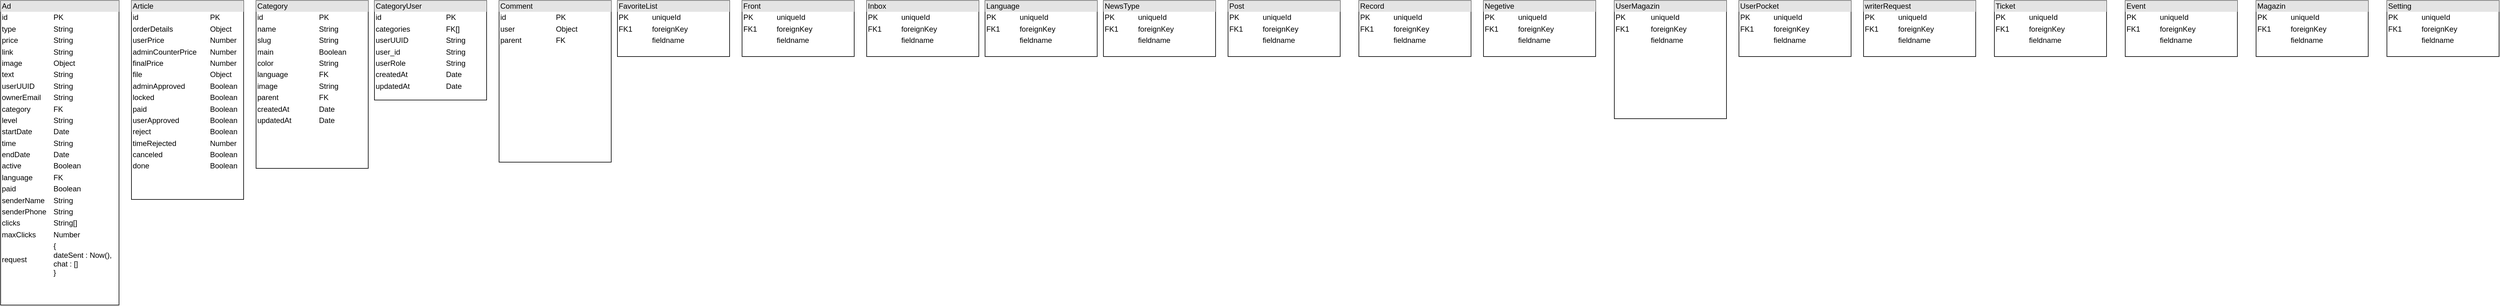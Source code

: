 <mxfile version="20.2.4" type="github">
  <diagram name="Page-1" id="2ca16b54-16f6-2749-3443-fa8db7711227">
    <mxGraphModel dx="512" dy="572" grid="1" gridSize="10" guides="1" tooltips="1" connect="1" arrows="1" fold="1" page="1" pageScale="1" pageWidth="1100" pageHeight="850" background="none" math="0" shadow="0">
      <root>
        <mxCell id="0" />
        <mxCell id="1" parent="0" />
        <mxCell id="4CwWQmx-gUoEC6w-X295-22" value="&lt;div style=&quot;box-sizing:border-box;width:100%;background:#e4e4e4;padding:2px;&quot;&gt;Ad&lt;/div&gt;&lt;table style=&quot;width:100%;font-size:1em;&quot; cellpadding=&quot;2&quot; cellspacing=&quot;0&quot;&gt;&lt;tbody&gt;&lt;tr&gt;&lt;td&gt;id&lt;/td&gt;&lt;td&gt;PK&lt;/td&gt;&lt;/tr&gt;&lt;tr&gt;&lt;td&gt;type&lt;br&gt;&lt;/td&gt;&lt;td&gt;String&lt;br&gt;&lt;/td&gt;&lt;/tr&gt;&lt;tr&gt;&lt;td&gt;price&lt;/td&gt;&lt;td&gt;String&lt;/td&gt;&lt;/tr&gt;&lt;tr&gt;&lt;td&gt;link&lt;/td&gt;&lt;td&gt;String&lt;/td&gt;&lt;/tr&gt;&lt;tr&gt;&lt;td&gt;image&lt;/td&gt;&lt;td&gt;Object&lt;/td&gt;&lt;/tr&gt;&lt;tr&gt;&lt;td&gt;text&lt;/td&gt;&lt;td&gt;String&lt;/td&gt;&lt;/tr&gt;&lt;tr&gt;&lt;td&gt;userUUID&lt;/td&gt;&lt;td&gt;String&lt;/td&gt;&lt;/tr&gt;&lt;tr&gt;&lt;td&gt;ownerEmail&lt;/td&gt;&lt;td&gt;String&lt;/td&gt;&lt;/tr&gt;&lt;tr&gt;&lt;td&gt;category&lt;/td&gt;&lt;td&gt;FK&lt;/td&gt;&lt;/tr&gt;&lt;tr&gt;&lt;td&gt;level&lt;/td&gt;&lt;td&gt;String&lt;/td&gt;&lt;/tr&gt;&lt;tr&gt;&lt;td&gt;startDate&lt;/td&gt;&lt;td&gt;Date&lt;/td&gt;&lt;/tr&gt;&lt;tr&gt;&lt;td&gt;time&lt;/td&gt;&lt;td&gt;String&lt;/td&gt;&lt;/tr&gt;&lt;tr&gt;&lt;td&gt;endDate&lt;/td&gt;&lt;td&gt;Date&lt;/td&gt;&lt;/tr&gt;&lt;tr&gt;&lt;td&gt;active&lt;/td&gt;&lt;td&gt;Boolean&lt;/td&gt;&lt;/tr&gt;&lt;tr&gt;&lt;td&gt;language&lt;/td&gt;&lt;td&gt;FK&lt;/td&gt;&lt;/tr&gt;&lt;tr&gt;&lt;td&gt;paid&lt;/td&gt;&lt;td&gt;Boolean&lt;/td&gt;&lt;/tr&gt;&lt;tr&gt;&lt;td&gt;senderName&lt;/td&gt;&lt;td&gt;String&lt;/td&gt;&lt;/tr&gt;&lt;tr&gt;&lt;td&gt;senderPhone&lt;/td&gt;&lt;td&gt;String&lt;/td&gt;&lt;/tr&gt;&lt;tr&gt;&lt;td&gt;clicks&lt;/td&gt;&lt;td&gt;String[]&lt;/td&gt;&lt;/tr&gt;&lt;tr&gt;&lt;td&gt;maxClicks&lt;/td&gt;&lt;td&gt;Number&lt;/td&gt;&lt;/tr&gt;&lt;tr&gt;&lt;td&gt;request&lt;/td&gt;&lt;td&gt;{&lt;br&gt;dateSent : Now(),&lt;br&gt;chat : []&lt;br&gt;}&lt;/td&gt;&lt;/tr&gt;&lt;tr&gt;&lt;td&gt;&lt;br&gt;&lt;/td&gt;&lt;td&gt;&lt;br&gt;&lt;/td&gt;&lt;/tr&gt;&lt;/tbody&gt;&lt;/table&gt;" style="verticalAlign=top;align=left;overflow=fill;html=1;strokeWidth=1;" parent="1" vertex="1">
          <mxGeometry x="10" y="110" width="190" height="490" as="geometry" />
        </mxCell>
        <mxCell id="4CwWQmx-gUoEC6w-X295-3" value="&lt;div style=&quot;box-sizing:border-box;width:100%;background:#e4e4e4;padding:2px;&quot;&gt;Article&lt;/div&gt;&lt;table style=&quot;width:100%;font-size:1em;&quot; cellpadding=&quot;2&quot; cellspacing=&quot;0&quot;&gt;&lt;tbody&gt;&lt;tr&gt;&lt;td&gt;id&lt;/td&gt;&lt;td&gt;PK&lt;/td&gt;&lt;/tr&gt;&lt;tr&gt;&lt;td&gt;orderDetails&lt;/td&gt;&lt;td&gt;Object&lt;/td&gt;&lt;/tr&gt;&lt;tr&gt;&lt;td&gt;userPrice&lt;/td&gt;&lt;td&gt;Number&lt;/td&gt;&lt;/tr&gt;&lt;tr&gt;&lt;td&gt;adminCounterPrice&lt;/td&gt;&lt;td&gt;Number&lt;/td&gt;&lt;/tr&gt;&lt;tr&gt;&lt;td&gt;finalPrice&lt;/td&gt;&lt;td&gt;Number&lt;/td&gt;&lt;/tr&gt;&lt;tr&gt;&lt;td&gt;file&lt;/td&gt;&lt;td&gt;Object&lt;/td&gt;&lt;/tr&gt;&lt;tr&gt;&lt;td&gt;adminApproved&lt;/td&gt;&lt;td&gt;Boolean&lt;/td&gt;&lt;/tr&gt;&lt;tr&gt;&lt;td&gt;locked&lt;/td&gt;&lt;td&gt;Boolean&lt;/td&gt;&lt;/tr&gt;&lt;tr&gt;&lt;td&gt;paid&lt;/td&gt;&lt;td&gt;Boolean&lt;/td&gt;&lt;/tr&gt;&lt;tr&gt;&lt;td&gt;userApproved&lt;/td&gt;&lt;td&gt;Boolean&lt;/td&gt;&lt;/tr&gt;&lt;tr&gt;&lt;td&gt;reject&lt;/td&gt;&lt;td&gt;Boolean&lt;/td&gt;&lt;/tr&gt;&lt;tr&gt;&lt;td&gt;timeRejected&lt;/td&gt;&lt;td&gt;Number&lt;/td&gt;&lt;/tr&gt;&lt;tr&gt;&lt;td&gt;canceled&lt;/td&gt;&lt;td&gt;Boolean&lt;/td&gt;&lt;/tr&gt;&lt;tr&gt;&lt;td&gt;done&lt;/td&gt;&lt;td&gt;Boolean&lt;/td&gt;&lt;/tr&gt;&lt;/tbody&gt;&lt;/table&gt;" style="verticalAlign=top;align=left;overflow=fill;html=1;" parent="1" vertex="1">
          <mxGeometry x="220" y="110" width="180" height="320" as="geometry" />
        </mxCell>
        <mxCell id="4CwWQmx-gUoEC6w-X295-4" value="&lt;div style=&quot;box-sizing:border-box;width:100%;background:#e4e4e4;padding:2px;&quot;&gt;Category&lt;/div&gt;&lt;table style=&quot;width:100%;font-size:1em;&quot; cellpadding=&quot;2&quot; cellspacing=&quot;0&quot;&gt;&lt;tbody&gt;&lt;tr&gt;&lt;td&gt;id&lt;/td&gt;&lt;td&gt;PK&lt;/td&gt;&lt;/tr&gt;&lt;tr&gt;&lt;td&gt;name&lt;/td&gt;&lt;td&gt;String&lt;/td&gt;&lt;/tr&gt;&lt;tr&gt;&lt;td&gt;slug&lt;/td&gt;&lt;td&gt;String&lt;/td&gt;&lt;/tr&gt;&lt;tr&gt;&lt;td&gt;main&lt;/td&gt;&lt;td&gt;Boolean&lt;/td&gt;&lt;/tr&gt;&lt;tr&gt;&lt;td&gt;color&lt;/td&gt;&lt;td&gt;String&lt;/td&gt;&lt;/tr&gt;&lt;tr&gt;&lt;td&gt;language&lt;/td&gt;&lt;td&gt;FK&lt;/td&gt;&lt;/tr&gt;&lt;tr&gt;&lt;td&gt;image&lt;/td&gt;&lt;td&gt;String&lt;/td&gt;&lt;/tr&gt;&lt;tr&gt;&lt;td&gt;parent&lt;/td&gt;&lt;td&gt;FK&lt;/td&gt;&lt;/tr&gt;&lt;tr&gt;&lt;td&gt;createdAt&lt;/td&gt;&lt;td&gt;Date&lt;/td&gt;&lt;/tr&gt;&lt;tr&gt;&lt;td&gt;updatedAt&lt;/td&gt;&lt;td&gt;Date&lt;/td&gt;&lt;/tr&gt;&lt;/tbody&gt;&lt;/table&gt;" style="verticalAlign=top;align=left;overflow=fill;html=1;" parent="1" vertex="1">
          <mxGeometry x="420" y="110" width="180" height="270" as="geometry" />
        </mxCell>
        <mxCell id="4CwWQmx-gUoEC6w-X295-7" value="&lt;div style=&quot;box-sizing:border-box;width:100%;background:#e4e4e4;padding:2px;&quot;&gt;Event&lt;/div&gt;&lt;table style=&quot;width:100%;font-size:1em;&quot; cellpadding=&quot;2&quot; cellspacing=&quot;0&quot;&gt;&lt;tbody&gt;&lt;tr&gt;&lt;td&gt;PK&lt;/td&gt;&lt;td&gt;uniqueId&lt;/td&gt;&lt;/tr&gt;&lt;tr&gt;&lt;td&gt;FK1&lt;/td&gt;&lt;td&gt;foreignKey&lt;/td&gt;&lt;/tr&gt;&lt;tr&gt;&lt;td&gt;&lt;/td&gt;&lt;td&gt;fieldname&lt;/td&gt;&lt;/tr&gt;&lt;/tbody&gt;&lt;/table&gt;" style="verticalAlign=top;align=left;overflow=fill;html=1;" parent="1" vertex="1">
          <mxGeometry x="3420" y="110" width="180" height="90" as="geometry" />
        </mxCell>
        <mxCell id="4CwWQmx-gUoEC6w-X295-10" value="&lt;div style=&quot;box-sizing:border-box;width:100%;background:#e4e4e4;padding:2px;&quot;&gt;Inbox&lt;/div&gt;&lt;table style=&quot;width:100%;font-size:1em;&quot; cellpadding=&quot;2&quot; cellspacing=&quot;0&quot;&gt;&lt;tbody&gt;&lt;tr&gt;&lt;td&gt;PK&lt;/td&gt;&lt;td&gt;uniqueId&lt;/td&gt;&lt;/tr&gt;&lt;tr&gt;&lt;td&gt;FK1&lt;/td&gt;&lt;td&gt;foreignKey&lt;/td&gt;&lt;/tr&gt;&lt;tr&gt;&lt;td&gt;&lt;/td&gt;&lt;td&gt;fieldname&lt;/td&gt;&lt;/tr&gt;&lt;/tbody&gt;&lt;/table&gt;" style="verticalAlign=top;align=left;overflow=fill;html=1;" parent="1" vertex="1">
          <mxGeometry x="1400" y="110" width="180" height="90" as="geometry" />
        </mxCell>
        <mxCell id="4CwWQmx-gUoEC6w-X295-11" value="&lt;div style=&quot;box-sizing:border-box;width:100%;background:#e4e4e4;padding:2px;&quot;&gt;Magazin&lt;/div&gt;&lt;table style=&quot;width:100%;font-size:1em;&quot; cellpadding=&quot;2&quot; cellspacing=&quot;0&quot;&gt;&lt;tbody&gt;&lt;tr&gt;&lt;td&gt;PK&lt;/td&gt;&lt;td&gt;uniqueId&lt;/td&gt;&lt;/tr&gt;&lt;tr&gt;&lt;td&gt;FK1&lt;/td&gt;&lt;td&gt;foreignKey&lt;/td&gt;&lt;/tr&gt;&lt;tr&gt;&lt;td&gt;&lt;/td&gt;&lt;td&gt;fieldname&lt;/td&gt;&lt;/tr&gt;&lt;/tbody&gt;&lt;/table&gt;" style="verticalAlign=top;align=left;overflow=fill;html=1;" parent="1" vertex="1">
          <mxGeometry x="3630" y="110" width="180" height="90" as="geometry" />
        </mxCell>
        <mxCell id="4CwWQmx-gUoEC6w-X295-12" value="&lt;div style=&quot;box-sizing:border-box;width:100%;background:#e4e4e4;padding:2px;&quot;&gt;Language&lt;/div&gt;&lt;table style=&quot;width:100%;font-size:1em;&quot; cellpadding=&quot;2&quot; cellspacing=&quot;0&quot;&gt;&lt;tbody&gt;&lt;tr&gt;&lt;td&gt;PK&lt;/td&gt;&lt;td&gt;uniqueId&lt;/td&gt;&lt;/tr&gt;&lt;tr&gt;&lt;td&gt;FK1&lt;/td&gt;&lt;td&gt;foreignKey&lt;/td&gt;&lt;/tr&gt;&lt;tr&gt;&lt;td&gt;&lt;/td&gt;&lt;td&gt;fieldname&lt;/td&gt;&lt;/tr&gt;&lt;/tbody&gt;&lt;/table&gt;" style="verticalAlign=top;align=left;overflow=fill;html=1;" parent="1" vertex="1">
          <mxGeometry x="1590" y="110" width="180" height="90" as="geometry" />
        </mxCell>
        <mxCell id="4CwWQmx-gUoEC6w-X295-13" value="&lt;div style=&quot;box-sizing:border-box;width:100%;background:#e4e4e4;padding:2px;&quot;&gt;Record&lt;/div&gt;&lt;table style=&quot;width:100%;font-size:1em;&quot; cellpadding=&quot;2&quot; cellspacing=&quot;0&quot;&gt;&lt;tbody&gt;&lt;tr&gt;&lt;td&gt;PK&lt;/td&gt;&lt;td&gt;uniqueId&lt;/td&gt;&lt;/tr&gt;&lt;tr&gt;&lt;td&gt;FK1&lt;/td&gt;&lt;td&gt;foreignKey&lt;/td&gt;&lt;/tr&gt;&lt;tr&gt;&lt;td&gt;&lt;/td&gt;&lt;td&gt;fieldname&lt;/td&gt;&lt;/tr&gt;&lt;/tbody&gt;&lt;/table&gt;" style="verticalAlign=top;align=left;overflow=fill;html=1;" parent="1" vertex="1">
          <mxGeometry x="2190" y="110" width="180" height="90" as="geometry" />
        </mxCell>
        <mxCell id="4CwWQmx-gUoEC6w-X295-14" value="&lt;div style=&quot;box-sizing:border-box;width:100%;background:#e4e4e4;padding:2px;&quot;&gt;NewsType&lt;/div&gt;&lt;table style=&quot;width:100%;font-size:1em;&quot; cellpadding=&quot;2&quot; cellspacing=&quot;0&quot;&gt;&lt;tbody&gt;&lt;tr&gt;&lt;td&gt;PK&lt;/td&gt;&lt;td&gt;uniqueId&lt;/td&gt;&lt;/tr&gt;&lt;tr&gt;&lt;td&gt;FK1&lt;/td&gt;&lt;td&gt;foreignKey&lt;/td&gt;&lt;/tr&gt;&lt;tr&gt;&lt;td&gt;&lt;/td&gt;&lt;td&gt;fieldname&lt;br&gt;&lt;/td&gt;&lt;/tr&gt;&lt;/tbody&gt;&lt;/table&gt;" style="verticalAlign=top;align=left;overflow=fill;html=1;" parent="1" vertex="1">
          <mxGeometry x="1780" y="110" width="180" height="90" as="geometry" />
        </mxCell>
        <mxCell id="4CwWQmx-gUoEC6w-X295-15" value="&lt;div style=&quot;box-sizing:border-box;width:100%;background:#e4e4e4;padding:2px;&quot;&gt;Negetive&lt;/div&gt;&lt;table style=&quot;width:100%;font-size:1em;&quot; cellpadding=&quot;2&quot; cellspacing=&quot;0&quot;&gt;&lt;tbody&gt;&lt;tr&gt;&lt;td&gt;PK&lt;/td&gt;&lt;td&gt;uniqueId&lt;/td&gt;&lt;/tr&gt;&lt;tr&gt;&lt;td&gt;FK1&lt;/td&gt;&lt;td&gt;foreignKey&lt;/td&gt;&lt;/tr&gt;&lt;tr&gt;&lt;td&gt;&lt;/td&gt;&lt;td&gt;fieldname&lt;/td&gt;&lt;/tr&gt;&lt;/tbody&gt;&lt;/table&gt;" style="verticalAlign=top;align=left;overflow=fill;html=1;" parent="1" vertex="1">
          <mxGeometry x="2390" y="110" width="180" height="90" as="geometry" />
        </mxCell>
        <mxCell id="4CwWQmx-gUoEC6w-X295-16" value="&lt;div style=&quot;box-sizing:border-box;width:100%;background:#e4e4e4;padding:2px;&quot;&gt;writerRequest&lt;/div&gt;&lt;table style=&quot;width:100%;font-size:1em;&quot; cellpadding=&quot;2&quot; cellspacing=&quot;0&quot;&gt;&lt;tbody&gt;&lt;tr&gt;&lt;td&gt;PK&lt;/td&gt;&lt;td&gt;uniqueId&lt;/td&gt;&lt;/tr&gt;&lt;tr&gt;&lt;td&gt;FK1&lt;/td&gt;&lt;td&gt;foreignKey&lt;/td&gt;&lt;/tr&gt;&lt;tr&gt;&lt;td&gt;&lt;/td&gt;&lt;td&gt;fieldname&lt;/td&gt;&lt;/tr&gt;&lt;/tbody&gt;&lt;/table&gt;" style="verticalAlign=top;align=left;overflow=fill;html=1;" parent="1" vertex="1">
          <mxGeometry x="3000" y="110" width="180" height="90" as="geometry" />
        </mxCell>
        <mxCell id="4CwWQmx-gUoEC6w-X295-17" value="&lt;div style=&quot;box-sizing:border-box;width:100%;background:#e4e4e4;padding:2px;&quot;&gt;UserPocket&lt;/div&gt;&lt;table style=&quot;width:100%;font-size:1em;&quot; cellpadding=&quot;2&quot; cellspacing=&quot;0&quot;&gt;&lt;tbody&gt;&lt;tr&gt;&lt;td&gt;PK&lt;/td&gt;&lt;td&gt;uniqueId&lt;/td&gt;&lt;/tr&gt;&lt;tr&gt;&lt;td&gt;FK1&lt;/td&gt;&lt;td&gt;foreignKey&lt;/td&gt;&lt;/tr&gt;&lt;tr&gt;&lt;td&gt;&lt;/td&gt;&lt;td&gt;fieldname&lt;/td&gt;&lt;/tr&gt;&lt;/tbody&gt;&lt;/table&gt;" style="verticalAlign=top;align=left;overflow=fill;html=1;" parent="1" vertex="1">
          <mxGeometry x="2800" y="110" width="180" height="90" as="geometry" />
        </mxCell>
        <mxCell id="4CwWQmx-gUoEC6w-X295-18" value="&lt;div style=&quot;box-sizing:border-box;width:100%;background:#e4e4e4;padding:2px;&quot;&gt;Post&lt;/div&gt;&lt;table style=&quot;width:100%;font-size:1em;&quot; cellpadding=&quot;2&quot; cellspacing=&quot;0&quot;&gt;&lt;tbody&gt;&lt;tr&gt;&lt;td&gt;PK&lt;/td&gt;&lt;td&gt;uniqueId&lt;/td&gt;&lt;/tr&gt;&lt;tr&gt;&lt;td&gt;FK1&lt;/td&gt;&lt;td&gt;foreignKey&lt;/td&gt;&lt;/tr&gt;&lt;tr&gt;&lt;td&gt;&lt;/td&gt;&lt;td&gt;fieldname&lt;/td&gt;&lt;/tr&gt;&lt;/tbody&gt;&lt;/table&gt;" style="verticalAlign=top;align=left;overflow=fill;html=1;" parent="1" vertex="1">
          <mxGeometry x="1980" y="110" width="180" height="90" as="geometry" />
        </mxCell>
        <mxCell id="4CwWQmx-gUoEC6w-X295-19" value="&lt;div style=&quot;box-sizing:border-box;width:100%;background:#e4e4e4;padding:2px;&quot;&gt;UserMagazin&lt;/div&gt;&lt;table style=&quot;width:100%;font-size:1em;&quot; cellpadding=&quot;2&quot; cellspacing=&quot;0&quot;&gt;&lt;tbody&gt;&lt;tr&gt;&lt;td&gt;PK&lt;/td&gt;&lt;td&gt;&lt;br&gt;&lt;/td&gt;&lt;td&gt;uniqueId&lt;/td&gt;&lt;td&gt;&lt;br&gt;&lt;/td&gt;&lt;/tr&gt;&lt;tr&gt;&lt;td&gt;FK1&lt;/td&gt;&lt;td&gt;&lt;br&gt;&lt;/td&gt;&lt;td&gt;foreignKey&lt;/td&gt;&lt;td&gt;&lt;br&gt;&lt;/td&gt;&lt;/tr&gt;&lt;tr&gt;&lt;td&gt;&lt;br&gt;&lt;/td&gt;&lt;td&gt;&lt;br&gt;&lt;/td&gt;&lt;td&gt;fieldname&lt;br&gt;&lt;/td&gt;&lt;td&gt;&lt;br&gt;&lt;/td&gt;&lt;/tr&gt;&lt;tr&gt;&lt;td&gt;&lt;br&gt;&lt;/td&gt;&lt;td&gt;&lt;br&gt;&lt;/td&gt;&lt;td&gt;&lt;br&gt;&lt;/td&gt;&lt;td&gt;&lt;br&gt;&lt;/td&gt;&lt;/tr&gt;&lt;tr&gt;&lt;td&gt;&lt;br&gt;&lt;/td&gt;&lt;td&gt;&lt;br&gt;&lt;/td&gt;&lt;td&gt;&lt;br&gt;&lt;/td&gt;&lt;td&gt;&lt;br&gt;&lt;/td&gt;&lt;/tr&gt;&lt;tr&gt;&lt;td&gt;&lt;br&gt;&lt;/td&gt;&lt;td&gt;&lt;br&gt;&lt;/td&gt;&lt;td&gt;&lt;br&gt;&lt;/td&gt;&lt;td&gt;&lt;br&gt;&lt;/td&gt;&lt;/tr&gt;&lt;tr&gt;&lt;td&gt;&lt;br&gt;&lt;/td&gt;&lt;td&gt;&lt;br&gt;&lt;/td&gt;&lt;td&gt;&lt;br&gt;&lt;/td&gt;&lt;td&gt;&lt;br&gt;&lt;/td&gt;&lt;/tr&gt;&lt;/tbody&gt;&lt;/table&gt;" style="verticalAlign=top;align=left;overflow=fill;html=1;" parent="1" vertex="1">
          <mxGeometry x="2600" y="110" width="180" height="190" as="geometry" />
        </mxCell>
        <mxCell id="4CwWQmx-gUoEC6w-X295-20" value="&lt;div style=&quot;box-sizing:border-box;width:100%;background:#e4e4e4;padding:2px;&quot;&gt;Ticket&lt;/div&gt;&lt;table style=&quot;width:100%;font-size:1em;&quot; cellpadding=&quot;2&quot; cellspacing=&quot;0&quot;&gt;&lt;tbody&gt;&lt;tr&gt;&lt;td&gt;PK&lt;/td&gt;&lt;td&gt;uniqueId&lt;/td&gt;&lt;/tr&gt;&lt;tr&gt;&lt;td&gt;FK1&lt;/td&gt;&lt;td&gt;foreignKey&lt;/td&gt;&lt;/tr&gt;&lt;tr&gt;&lt;td&gt;&lt;/td&gt;&lt;td&gt;fieldname&lt;/td&gt;&lt;/tr&gt;&lt;/tbody&gt;&lt;/table&gt;" style="verticalAlign=top;align=left;overflow=fill;html=1;" parent="1" vertex="1">
          <mxGeometry x="3210" y="110" width="180" height="90" as="geometry" />
        </mxCell>
        <mxCell id="4CwWQmx-gUoEC6w-X295-21" value="&lt;div style=&quot;box-sizing:border-box;width:100%;background:#e4e4e4;padding:2px;&quot;&gt;Setting&lt;/div&gt;&lt;table style=&quot;width:100%;font-size:1em;&quot; cellpadding=&quot;2&quot; cellspacing=&quot;0&quot;&gt;&lt;tbody&gt;&lt;tr&gt;&lt;td&gt;PK&lt;/td&gt;&lt;td&gt;uniqueId&lt;/td&gt;&lt;/tr&gt;&lt;tr&gt;&lt;td&gt;FK1&lt;/td&gt;&lt;td&gt;foreignKey&lt;/td&gt;&lt;/tr&gt;&lt;tr&gt;&lt;td&gt;&lt;/td&gt;&lt;td&gt;fieldname&lt;/td&gt;&lt;/tr&gt;&lt;/tbody&gt;&lt;/table&gt;" style="verticalAlign=top;align=left;overflow=fill;html=1;" parent="1" vertex="1">
          <mxGeometry x="3840" y="110" width="180" height="90" as="geometry" />
        </mxCell>
        <mxCell id="4CwWQmx-gUoEC6w-X295-23" value="&lt;div style=&quot;box-sizing:border-box;width:100%;background:#e4e4e4;padding:2px;&quot;&gt;Front&lt;/div&gt;&lt;table style=&quot;width:100%;font-size:1em;&quot; cellpadding=&quot;2&quot; cellspacing=&quot;0&quot;&gt;&lt;tbody&gt;&lt;tr&gt;&lt;td&gt;PK&lt;/td&gt;&lt;td&gt;uniqueId&lt;/td&gt;&lt;/tr&gt;&lt;tr&gt;&lt;td&gt;FK1&lt;/td&gt;&lt;td&gt;foreignKey&lt;/td&gt;&lt;/tr&gt;&lt;tr&gt;&lt;td&gt;&lt;/td&gt;&lt;td&gt;fieldname&lt;/td&gt;&lt;/tr&gt;&lt;/tbody&gt;&lt;/table&gt;" style="verticalAlign=top;align=left;overflow=fill;html=1;" parent="1" vertex="1">
          <mxGeometry x="1200" y="110" width="180" height="90" as="geometry" />
        </mxCell>
        <mxCell id="4CwWQmx-gUoEC6w-X295-24" value="&lt;div style=&quot;box-sizing:border-box;width:100%;background:#e4e4e4;padding:2px;&quot;&gt;FavoriteList&lt;/div&gt;&lt;table style=&quot;width:100%;font-size:1em;&quot; cellpadding=&quot;2&quot; cellspacing=&quot;0&quot;&gt;&lt;tbody&gt;&lt;tr&gt;&lt;td&gt;PK&lt;/td&gt;&lt;td&gt;uniqueId&lt;/td&gt;&lt;/tr&gt;&lt;tr&gt;&lt;td&gt;FK1&lt;/td&gt;&lt;td&gt;foreignKey&lt;/td&gt;&lt;/tr&gt;&lt;tr&gt;&lt;td&gt;&lt;/td&gt;&lt;td&gt;fieldname&lt;/td&gt;&lt;/tr&gt;&lt;/tbody&gt;&lt;/table&gt;" style="verticalAlign=top;align=left;overflow=fill;html=1;" parent="1" vertex="1">
          <mxGeometry x="1000" y="110" width="180" height="90" as="geometry" />
        </mxCell>
        <mxCell id="4CwWQmx-gUoEC6w-X295-25" value="&lt;div style=&quot;box-sizing:border-box;width:100%;background:#e4e4e4;padding:2px;&quot;&gt;Comment&lt;/div&gt;&lt;table style=&quot;width:100%;font-size:1em;&quot; cellpadding=&quot;2&quot; cellspacing=&quot;0&quot;&gt;&lt;tbody&gt;&lt;tr&gt;&lt;td&gt;id&lt;/td&gt;&lt;td&gt;PK&lt;/td&gt;&lt;/tr&gt;&lt;tr&gt;&lt;td&gt;user&lt;/td&gt;&lt;td&gt;Object&lt;/td&gt;&lt;/tr&gt;&lt;tr&gt;&lt;td&gt;parent&lt;/td&gt;&lt;td&gt;FK&lt;/td&gt;&lt;/tr&gt;&lt;tr&gt;&lt;td&gt;&lt;br&gt;&lt;/td&gt;&lt;td&gt;&lt;br&gt;&lt;/td&gt;&lt;/tr&gt;&lt;tr&gt;&lt;td&gt;&lt;br&gt;&lt;/td&gt;&lt;td&gt;&lt;br&gt;&lt;/td&gt;&lt;/tr&gt;&lt;tr&gt;&lt;td&gt;&lt;br&gt;&lt;/td&gt;&lt;td&gt;&lt;br&gt;&lt;/td&gt;&lt;/tr&gt;&lt;tr&gt;&lt;td&gt;&lt;br&gt;&lt;/td&gt;&lt;td&gt;&lt;br&gt;&lt;/td&gt;&lt;/tr&gt;&lt;tr&gt;&lt;td&gt;&lt;br&gt;&lt;/td&gt;&lt;td&gt;&lt;br&gt;&lt;/td&gt;&lt;/tr&gt;&lt;tr&gt;&lt;td&gt;&lt;br&gt;&lt;/td&gt;&lt;td&gt;&lt;br&gt;&lt;/td&gt;&lt;/tr&gt;&lt;tr&gt;&lt;td&gt;&lt;br&gt;&lt;/td&gt;&lt;td&gt;&lt;br&gt;&lt;/td&gt;&lt;/tr&gt;&lt;tr&gt;&lt;td&gt;&lt;br&gt;&lt;/td&gt;&lt;td&gt;&lt;br&gt;&lt;/td&gt;&lt;/tr&gt;&lt;tr&gt;&lt;td&gt;&lt;br&gt;&lt;/td&gt;&lt;td&gt;&lt;br&gt;&lt;/td&gt;&lt;/tr&gt;&lt;/tbody&gt;&lt;/table&gt;" style="verticalAlign=top;align=left;overflow=fill;html=1;" parent="1" vertex="1">
          <mxGeometry x="810" y="110" width="180" height="260" as="geometry" />
        </mxCell>
        <mxCell id="4CwWQmx-gUoEC6w-X295-26" value="&lt;div style=&quot;box-sizing:border-box;width:100%;background:#e4e4e4;padding:2px;&quot;&gt;CategoryUser&lt;/div&gt;&lt;table style=&quot;width:100%;font-size:1em;&quot; cellpadding=&quot;2&quot; cellspacing=&quot;0&quot;&gt;&lt;tbody&gt;&lt;tr&gt;&lt;td&gt;id&lt;/td&gt;&lt;td&gt;PK&lt;/td&gt;&lt;/tr&gt;&lt;tr&gt;&lt;td&gt;categories&lt;/td&gt;&lt;td&gt;FK[]&lt;/td&gt;&lt;/tr&gt;&lt;tr&gt;&lt;td&gt;userUUID&lt;/td&gt;&lt;td&gt;String&lt;/td&gt;&lt;/tr&gt;&lt;tr&gt;&lt;td&gt;user_id&lt;/td&gt;&lt;td&gt;String&lt;/td&gt;&lt;/tr&gt;&lt;tr&gt;&lt;td&gt;userRole&lt;/td&gt;&lt;td&gt;String&lt;/td&gt;&lt;/tr&gt;&lt;tr&gt;&lt;td&gt;createdAt&lt;/td&gt;&lt;td&gt;Date&lt;/td&gt;&lt;/tr&gt;&lt;tr&gt;&lt;td&gt;updatedAt&lt;/td&gt;&lt;td&gt;Date&lt;/td&gt;&lt;/tr&gt;&lt;/tbody&gt;&lt;/table&gt;" style="verticalAlign=top;align=left;overflow=fill;html=1;" parent="1" vertex="1">
          <mxGeometry x="610" y="110" width="180" height="160" as="geometry" />
        </mxCell>
      </root>
    </mxGraphModel>
  </diagram>
</mxfile>
